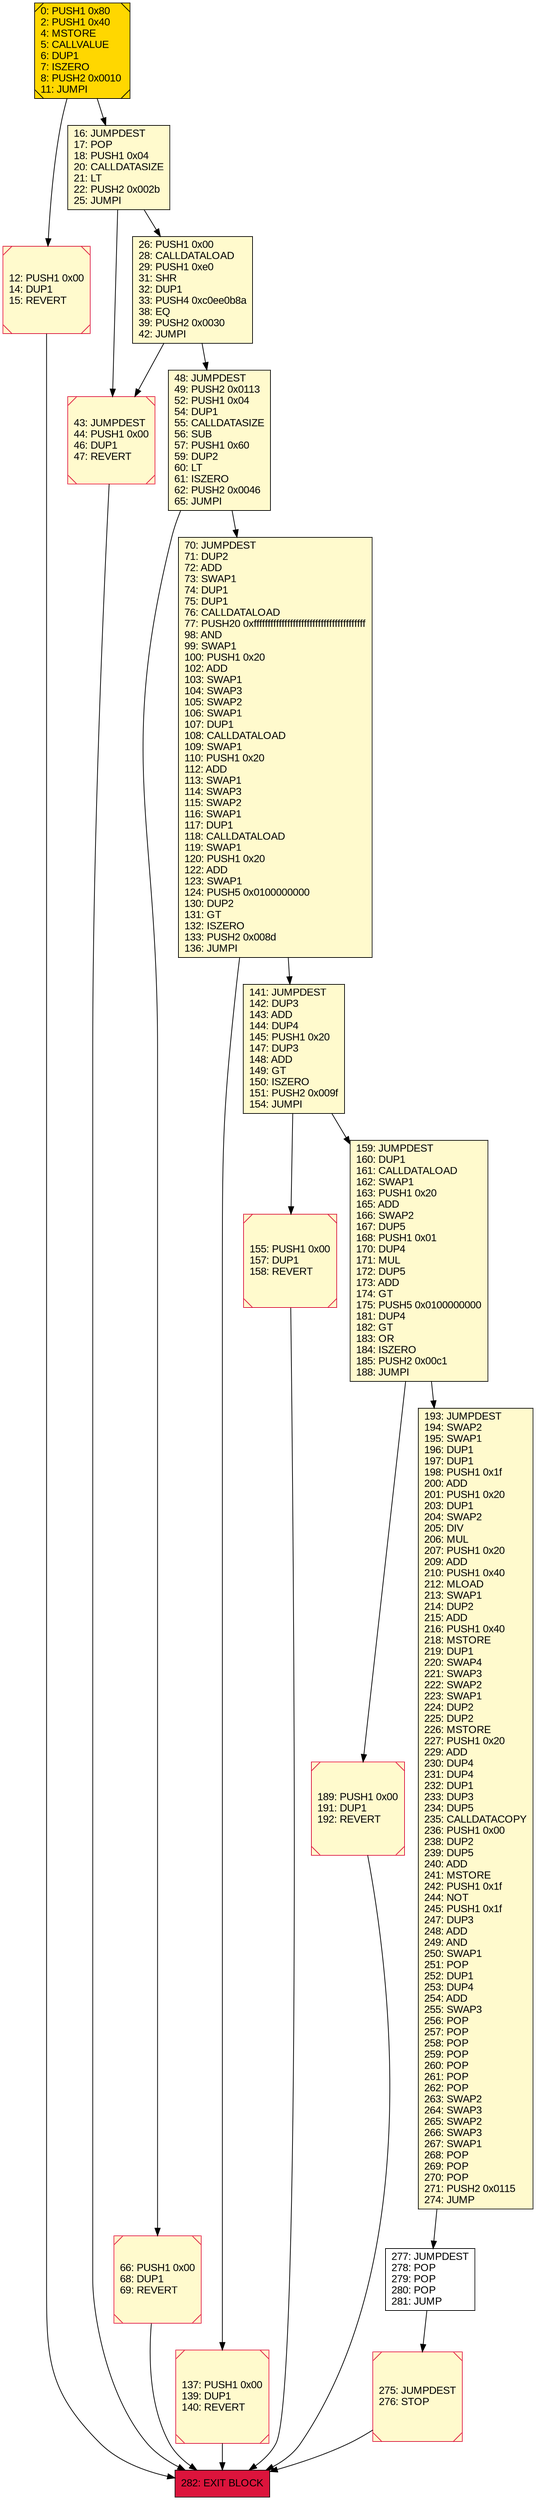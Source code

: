 digraph G {
bgcolor=transparent rankdir=UD;
node [shape=box style=filled color=black fillcolor=white fontname=arial fontcolor=black];
66 [label="66: PUSH1 0x00\l68: DUP1\l69: REVERT\l" fillcolor=lemonchiffon shape=Msquare color=crimson ];
48 [label="48: JUMPDEST\l49: PUSH2 0x0113\l52: PUSH1 0x04\l54: DUP1\l55: CALLDATASIZE\l56: SUB\l57: PUSH1 0x60\l59: DUP2\l60: LT\l61: ISZERO\l62: PUSH2 0x0046\l65: JUMPI\l" fillcolor=lemonchiffon ];
275 [label="275: JUMPDEST\l276: STOP\l" fillcolor=lemonchiffon shape=Msquare color=crimson ];
137 [label="137: PUSH1 0x00\l139: DUP1\l140: REVERT\l" fillcolor=lemonchiffon shape=Msquare color=crimson ];
12 [label="12: PUSH1 0x00\l14: DUP1\l15: REVERT\l" fillcolor=lemonchiffon shape=Msquare color=crimson ];
70 [label="70: JUMPDEST\l71: DUP2\l72: ADD\l73: SWAP1\l74: DUP1\l75: DUP1\l76: CALLDATALOAD\l77: PUSH20 0xffffffffffffffffffffffffffffffffffffffff\l98: AND\l99: SWAP1\l100: PUSH1 0x20\l102: ADD\l103: SWAP1\l104: SWAP3\l105: SWAP2\l106: SWAP1\l107: DUP1\l108: CALLDATALOAD\l109: SWAP1\l110: PUSH1 0x20\l112: ADD\l113: SWAP1\l114: SWAP3\l115: SWAP2\l116: SWAP1\l117: DUP1\l118: CALLDATALOAD\l119: SWAP1\l120: PUSH1 0x20\l122: ADD\l123: SWAP1\l124: PUSH5 0x0100000000\l130: DUP2\l131: GT\l132: ISZERO\l133: PUSH2 0x008d\l136: JUMPI\l" fillcolor=lemonchiffon ];
43 [label="43: JUMPDEST\l44: PUSH1 0x00\l46: DUP1\l47: REVERT\l" fillcolor=lemonchiffon shape=Msquare color=crimson ];
277 [label="277: JUMPDEST\l278: POP\l279: POP\l280: POP\l281: JUMP\l" ];
141 [label="141: JUMPDEST\l142: DUP3\l143: ADD\l144: DUP4\l145: PUSH1 0x20\l147: DUP3\l148: ADD\l149: GT\l150: ISZERO\l151: PUSH2 0x009f\l154: JUMPI\l" fillcolor=lemonchiffon ];
0 [label="0: PUSH1 0x80\l2: PUSH1 0x40\l4: MSTORE\l5: CALLVALUE\l6: DUP1\l7: ISZERO\l8: PUSH2 0x0010\l11: JUMPI\l" fillcolor=lemonchiffon shape=Msquare fillcolor=gold ];
16 [label="16: JUMPDEST\l17: POP\l18: PUSH1 0x04\l20: CALLDATASIZE\l21: LT\l22: PUSH2 0x002b\l25: JUMPI\l" fillcolor=lemonchiffon ];
282 [label="282: EXIT BLOCK\l" fillcolor=crimson ];
155 [label="155: PUSH1 0x00\l157: DUP1\l158: REVERT\l" fillcolor=lemonchiffon shape=Msquare color=crimson ];
26 [label="26: PUSH1 0x00\l28: CALLDATALOAD\l29: PUSH1 0xe0\l31: SHR\l32: DUP1\l33: PUSH4 0xc0ee0b8a\l38: EQ\l39: PUSH2 0x0030\l42: JUMPI\l" fillcolor=lemonchiffon ];
159 [label="159: JUMPDEST\l160: DUP1\l161: CALLDATALOAD\l162: SWAP1\l163: PUSH1 0x20\l165: ADD\l166: SWAP2\l167: DUP5\l168: PUSH1 0x01\l170: DUP4\l171: MUL\l172: DUP5\l173: ADD\l174: GT\l175: PUSH5 0x0100000000\l181: DUP4\l182: GT\l183: OR\l184: ISZERO\l185: PUSH2 0x00c1\l188: JUMPI\l" fillcolor=lemonchiffon ];
189 [label="189: PUSH1 0x00\l191: DUP1\l192: REVERT\l" fillcolor=lemonchiffon shape=Msquare color=crimson ];
193 [label="193: JUMPDEST\l194: SWAP2\l195: SWAP1\l196: DUP1\l197: DUP1\l198: PUSH1 0x1f\l200: ADD\l201: PUSH1 0x20\l203: DUP1\l204: SWAP2\l205: DIV\l206: MUL\l207: PUSH1 0x20\l209: ADD\l210: PUSH1 0x40\l212: MLOAD\l213: SWAP1\l214: DUP2\l215: ADD\l216: PUSH1 0x40\l218: MSTORE\l219: DUP1\l220: SWAP4\l221: SWAP3\l222: SWAP2\l223: SWAP1\l224: DUP2\l225: DUP2\l226: MSTORE\l227: PUSH1 0x20\l229: ADD\l230: DUP4\l231: DUP4\l232: DUP1\l233: DUP3\l234: DUP5\l235: CALLDATACOPY\l236: PUSH1 0x00\l238: DUP2\l239: DUP5\l240: ADD\l241: MSTORE\l242: PUSH1 0x1f\l244: NOT\l245: PUSH1 0x1f\l247: DUP3\l248: ADD\l249: AND\l250: SWAP1\l251: POP\l252: DUP1\l253: DUP4\l254: ADD\l255: SWAP3\l256: POP\l257: POP\l258: POP\l259: POP\l260: POP\l261: POP\l262: POP\l263: SWAP2\l264: SWAP3\l265: SWAP2\l266: SWAP3\l267: SWAP1\l268: POP\l269: POP\l270: POP\l271: PUSH2 0x0115\l274: JUMP\l" fillcolor=lemonchiffon ];
155 -> 282;
159 -> 189;
159 -> 193;
16 -> 26;
0 -> 16;
70 -> 137;
189 -> 282;
48 -> 66;
193 -> 277;
48 -> 70;
141 -> 159;
141 -> 155;
137 -> 282;
277 -> 275;
0 -> 12;
16 -> 43;
43 -> 282;
26 -> 43;
12 -> 282;
66 -> 282;
70 -> 141;
275 -> 282;
26 -> 48;
}